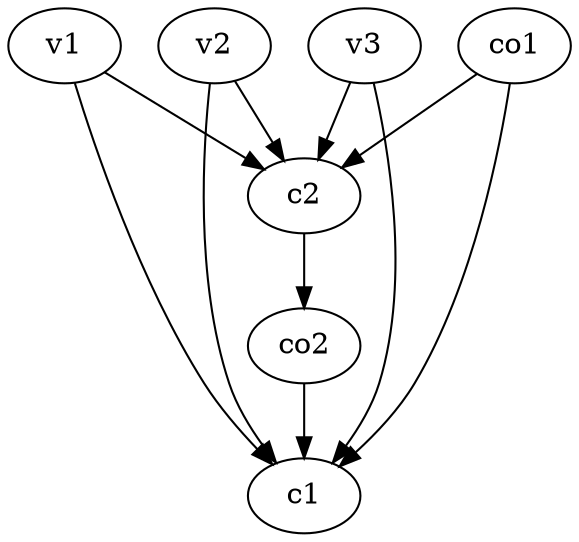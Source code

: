 strict digraph  {
c1;
c2;
v1;
v2;
v3;
co1;
co2;
c2 -> co2  [weight=1];
v1 -> c1  [weight=1];
v1 -> c2  [weight=1];
v2 -> c1  [weight=1];
v2 -> c2  [weight=1];
v3 -> c1  [weight=1];
v3 -> c2  [weight=1];
co1 -> c1  [weight=1];
co1 -> c2  [weight=1];
co2 -> c1  [weight=1];
}
